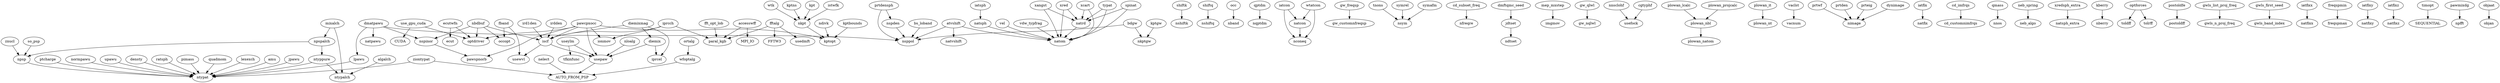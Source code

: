 digraph {
   znucl->npsp
   shiftk->nshiftk
   istwfk->nkpt
   shiftq->nshiftq
   nbdbuf->nspinor
   nbdbuf->optdriver
   nbdbuf->iscf
   nbdbuf->occopt
   algalch->ntypalch
   occ->nband
   dmatpawu->lpawu
   dmatpawu->nsppol
   dmatpawu->nspinor
   dmatpawu->natpawu
   qptdm->nqptdm
   xangst->natom
   xangst->natrd
   nspinor->pawspnorb
   ptcharge->ntypat
   normpawu->ntypat
   diemixmag->diemix
   diemixmag->iprcel
   diemixmag->iscf
   iatcon->natcon
   iatcon->nconeq
   upawu->ntypat
   xred->natom
   xred->natrd
   natrd->natom
   gw_freqsp->gw_customnfreqsp
   tnons->nsym
   cd_subset_freq->nfreqre
   wtk->nkpt
   pawcpxocc->optdriver
   pawcpxocc->ionmov
   pawcpxocc->pawspnorb
   pawcpxocc->iscf
   pawcpxocc->kptopt
   pawcpxocc->usepaw
   jdtset->ndtset
   wtatcon->natcon
   wtatcon->nconeq
   mep_mxstep->imgmov
   ntyppure->ntypat
   ntyppure->ntypalch
   atvshift->natvshift
   atvshift->nsppol
   atvshift->natom
   iscf->usepaw
   iscf->usewvl
   gw_qlwl->gw_nqlwl
   nnsclohf->usefock
   prtdensph->nsppol
   prtdensph->nspden
   plowan_lcalc->plowan_nbl
   diemix->usepaw
   diemix->iprcel
   plowan_it->plowan_nt
   fband->occopt
   fband->usewvl
   nloalg->usepaw
   xcart->natom
   xcart->natrd
   vaclst->vacnum
   ndivk->kptopt
   fft_opt_lob->paral_kgb
   prtwf->nimage
   plowan_nbl->plowan_natom
   typat->natom
   typat->natrd
   symrel->nsym
   densty->ntypat
   ziontypat->AUTO_FROM_PSP
   ziontypat->ntypat
   spinat->natrd
   spinat->natom
   irdden->iscf
   iprcch->ionmov
   iprcch->iscf
   iprcch->paral_kgb
   ratsph->ntypat
   pimass->ntypat
   iatsph->natsph
   use_gpu_cuda->optdriver
   use_gpu_cuda->CUDA
   accesswff->MPI_IO
   accesswff->paral_kgb
   prtden->nimage
   cgtyphf->usefock
   natcon->nconeq
   iatfix->natfix
   cd_imfrqs->cd_customnimfrqs
   fftalg->FFTW3
   fftalg->usedmft
   fftalg->paral_kgb
   qmass->nnos
   neb_spring->neb_algo
   usepaw->AUTO_FROM_PSP
   nelect->AUTO_FROM_PSP
   ird1den->iscf
   bdgw->nkptgw
   bdgw->nsppol
   vel->natom
   xredsph_extra->natsph_extra
   kberry->nberry
   plowan_projcalc->plowan_nbl
   natsph->natom
   wfoptalg->AUTO_FROM_PSP
   quadmom->ntypat
   kptns->nkpt
   npsp->ntypat
   kpt->nkpt
   nkpt->kptopt
   lexexch->ntypat
   bs_loband->nsppol
   optforces->toldff
   optforces->tolrff
   postoldfe->postoldff
   kptgw->nkptgw
   amu->ntypat
   prteig->nimage
   ecutwfn->ecut
   ecutwfn->optdriver
   gwls_list_proj_freq->gwls_n_proj_freq
   mixalch->npspalch
   mixalch->ntypalch
   gwls_first_seed->gwls_band_index
   dmftqmc_seed->jdtset
   symafm->nsym
   iatfixx->natfixx
   kptbounds->kptopt
   nspden->nsppol
   lpawu->ntypat
   freqspmin->freqspmax
   iatfixy->natfixy
   vdw_typfrag->natom
   iatfixz->natfixz
   so_psp->npsp
   ortalg->wfoptalg
   jpawu->ntypat
   dynimage->nimage
   timopt->SEQUENTIAL
   useylm->tfkinfunc
   useylm->usepaw
   pawmixdg->npfft
   objaat->objan
   npspalch->npsp
   npspalch->ntyppure
}

